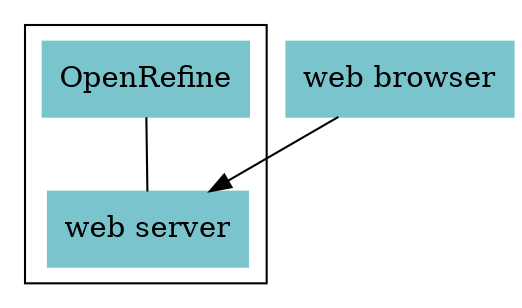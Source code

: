 digraph tree {
	node[shape="rectangle", color=cadetblue3, style=filled];
	openrefine [label="OpenRefine"];
	webbrowser [label="web browser"];
	webserver [label="web server"];

	webbrowser -> webserver;

	subgraph cluster_o{
		rank = same openrefine webserver;
		openrefine -> webserver [arrowhead=none];
	}
}
